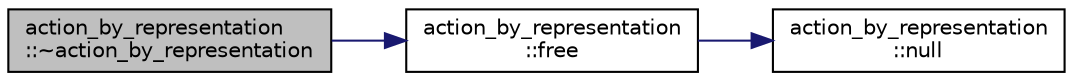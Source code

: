digraph "action_by_representation::~action_by_representation"
{
  edge [fontname="Helvetica",fontsize="10",labelfontname="Helvetica",labelfontsize="10"];
  node [fontname="Helvetica",fontsize="10",shape=record];
  rankdir="LR";
  Node3 [label="action_by_representation\l::~action_by_representation",height=0.2,width=0.4,color="black", fillcolor="grey75", style="filled", fontcolor="black"];
  Node3 -> Node4 [color="midnightblue",fontsize="10",style="solid",fontname="Helvetica"];
  Node4 [label="action_by_representation\l::free",height=0.2,width=0.4,color="black", fillcolor="white", style="filled",URL="$d1/d9d/classaction__by__representation.html#a5c15d8c83b57bf274020672890e1e1f3"];
  Node4 -> Node5 [color="midnightblue",fontsize="10",style="solid",fontname="Helvetica"];
  Node5 [label="action_by_representation\l::null",height=0.2,width=0.4,color="black", fillcolor="white", style="filled",URL="$d1/d9d/classaction__by__representation.html#ad4b51df491a8c55bb7262089dd72a543"];
}

